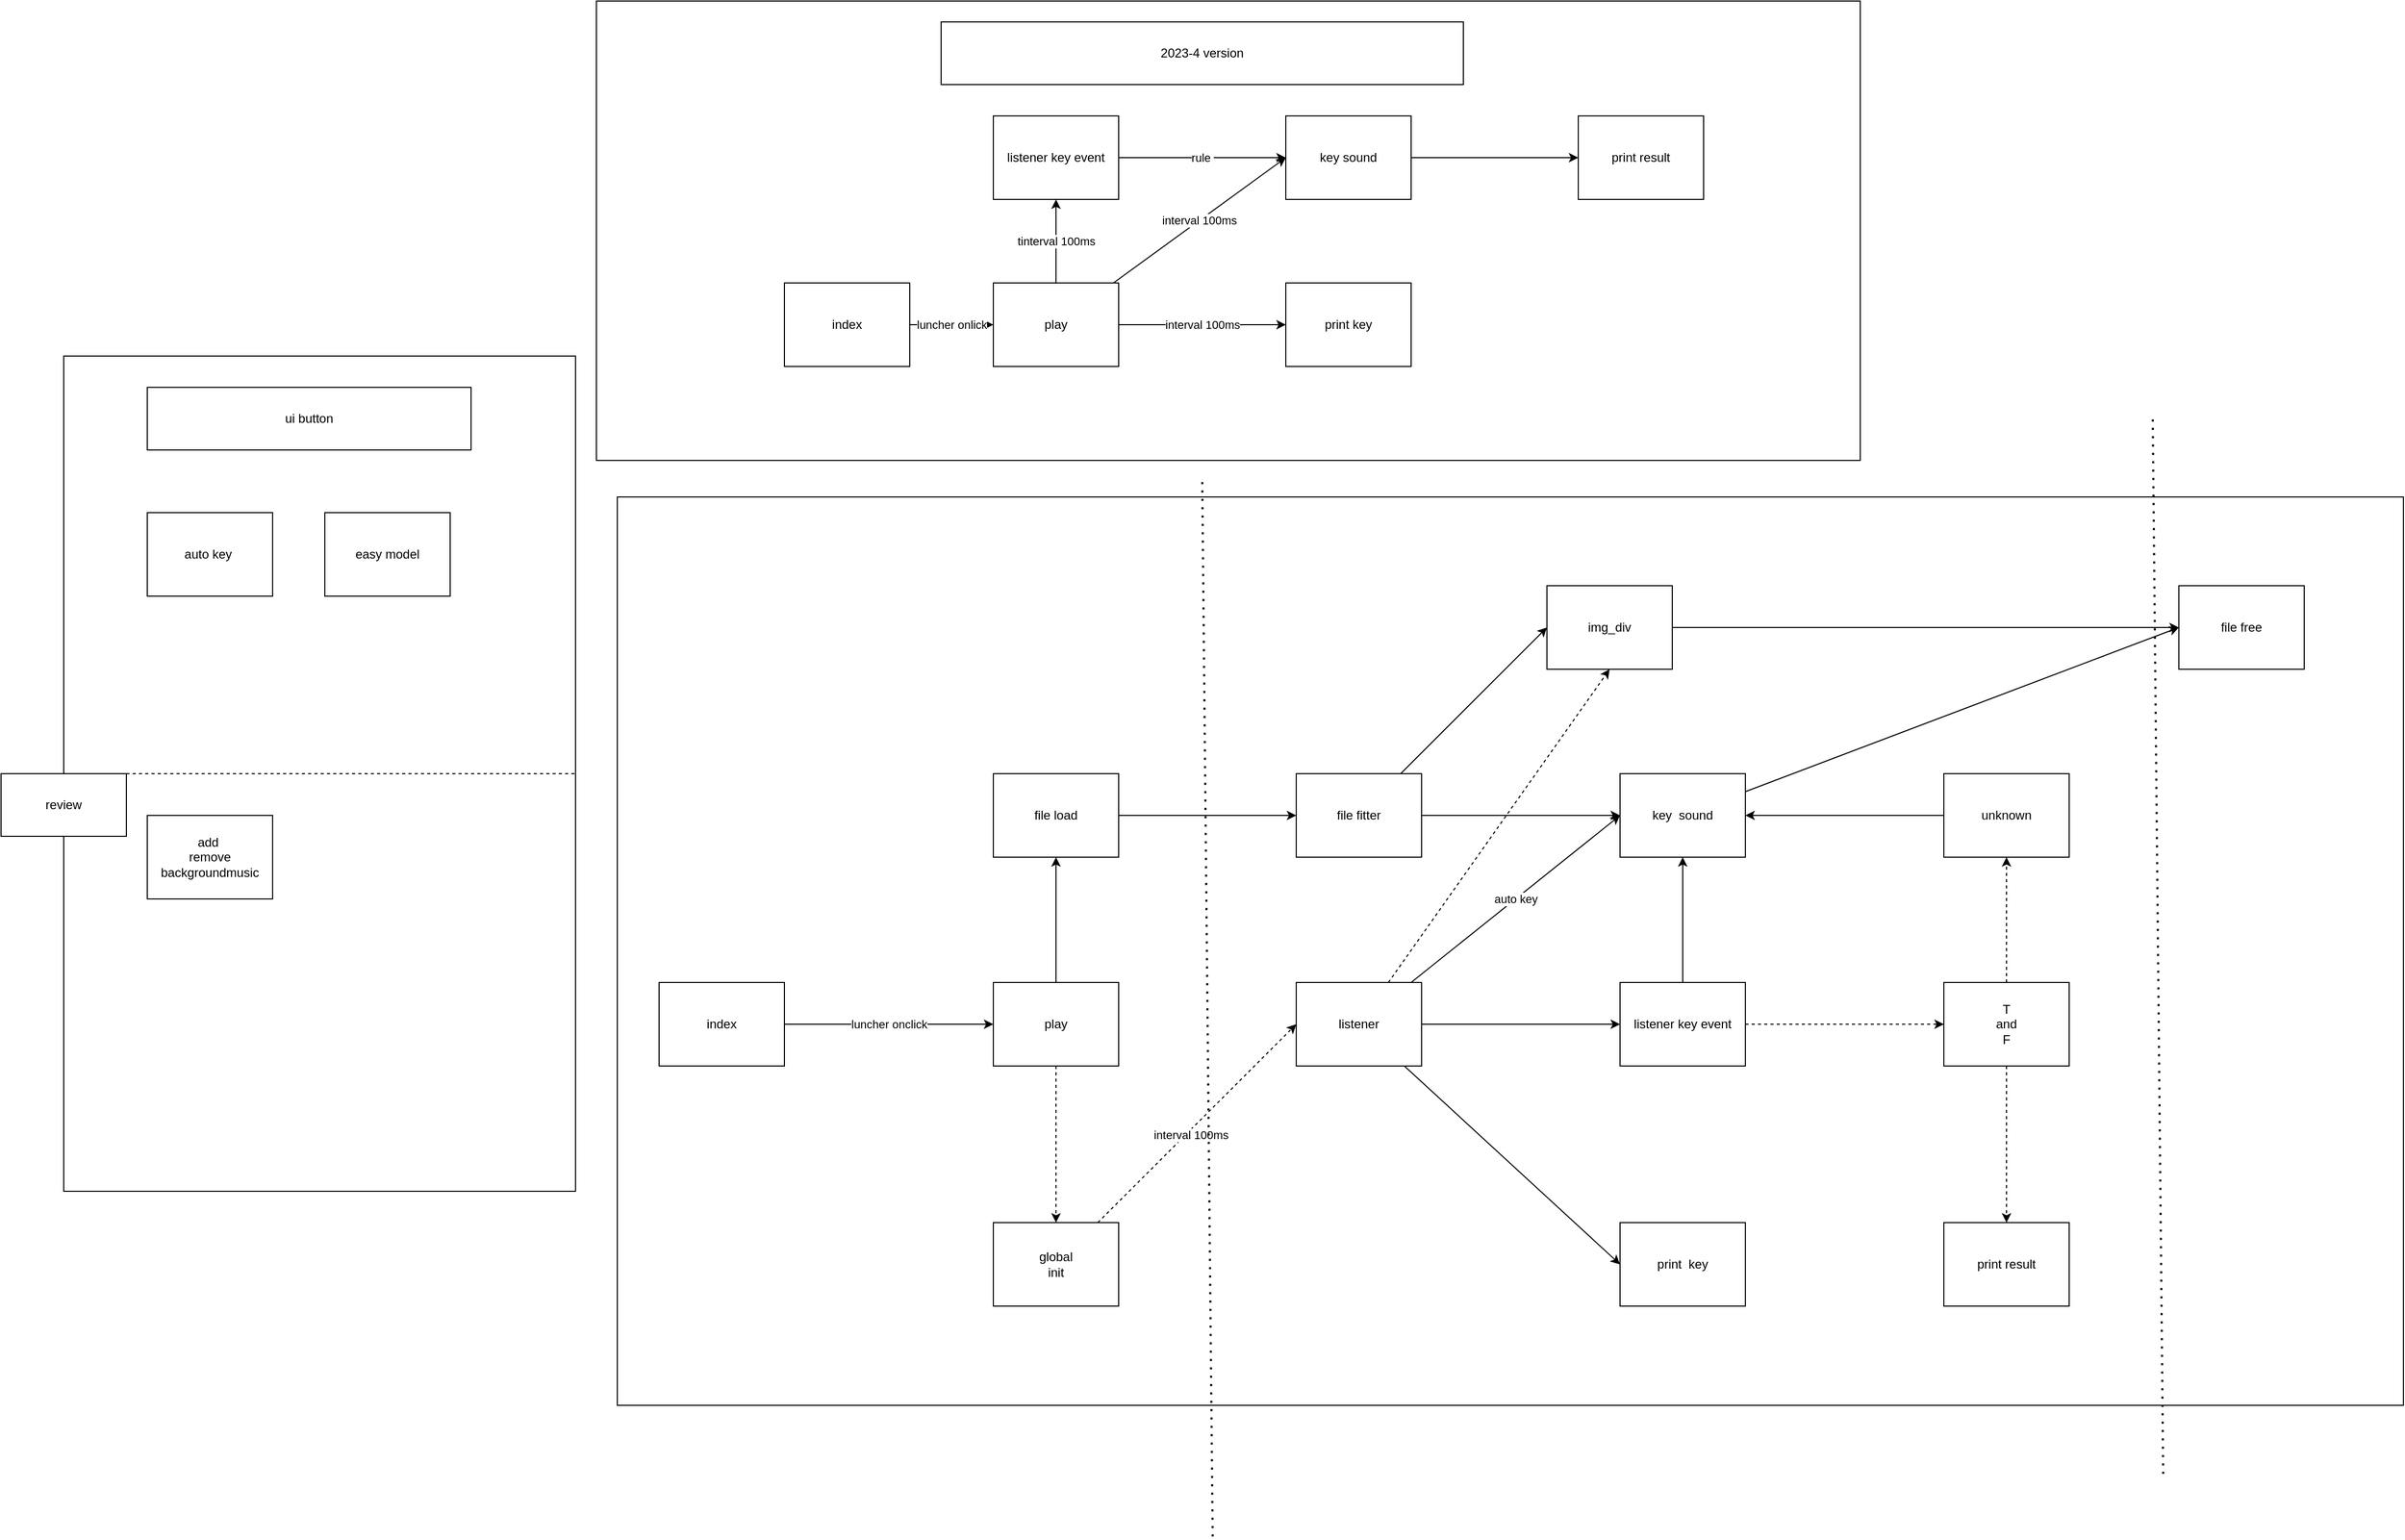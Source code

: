 <mxfile>
    <diagram id="EItSzx3JY4Jb_Roj2MiJ" name="Page-1">
        <mxGraphModel dx="3999" dy="1735" grid="1" gridSize="10" guides="1" tooltips="1" connect="1" arrows="1" fold="1" page="1" pageScale="1" pageWidth="850" pageHeight="1100" math="0" shadow="0">
            <root>
                <mxCell id="0"/>
                <mxCell id="1" parent="0"/>
                <mxCell id="18" value="" style="rounded=0;whiteSpace=wrap;html=1;" parent="1" vertex="1">
                    <mxGeometry x="-1920" y="205" width="1710" height="870" as="geometry"/>
                </mxCell>
                <mxCell id="19" value="" style="rounded=0;whiteSpace=wrap;html=1;" parent="1" vertex="1">
                    <mxGeometry x="-1940" y="-270" width="1210" height="440" as="geometry"/>
                </mxCell>
                <mxCell id="36" value="luncher onlick" style="edgeStyle=none;html=1;" parent="1" source="37" target="41" edge="1">
                    <mxGeometry relative="1" as="geometry"/>
                </mxCell>
                <mxCell id="37" value="index" style="rounded=0;whiteSpace=wrap;html=1;" parent="1" vertex="1">
                    <mxGeometry x="-1760" width="120" height="80" as="geometry"/>
                </mxCell>
                <mxCell id="38" value="interval 100ms" style="edgeStyle=none;html=1;" parent="1" source="41" target="44" edge="1">
                    <mxGeometry relative="1" as="geometry"/>
                </mxCell>
                <mxCell id="39" value="interval 100ms" style="edgeStyle=none;html=1;entryX=0;entryY=0.5;entryDx=0;entryDy=0;" parent="1" source="41" target="43" edge="1">
                    <mxGeometry relative="1" as="geometry"/>
                </mxCell>
                <mxCell id="40" value="tinterval 100ms" style="edgeStyle=none;html=1;entryX=0.5;entryY=1;entryDx=0;entryDy=0;" parent="1" source="41" target="47" edge="1">
                    <mxGeometry relative="1" as="geometry"/>
                </mxCell>
                <mxCell id="41" value="play" style="rounded=0;whiteSpace=wrap;html=1;" parent="1" vertex="1">
                    <mxGeometry x="-1560" width="120" height="80" as="geometry"/>
                </mxCell>
                <mxCell id="42" style="edgeStyle=none;html=1;entryX=0;entryY=0.5;entryDx=0;entryDy=0;" parent="1" source="43" target="45" edge="1">
                    <mxGeometry relative="1" as="geometry"/>
                </mxCell>
                <mxCell id="43" value="key sound" style="rounded=0;whiteSpace=wrap;html=1;" parent="1" vertex="1">
                    <mxGeometry x="-1280" y="-160" width="120" height="80" as="geometry"/>
                </mxCell>
                <mxCell id="44" value="print key" style="rounded=0;whiteSpace=wrap;html=1;" parent="1" vertex="1">
                    <mxGeometry x="-1280" width="120" height="80" as="geometry"/>
                </mxCell>
                <mxCell id="45" value="print result" style="rounded=0;whiteSpace=wrap;html=1;" parent="1" vertex="1">
                    <mxGeometry x="-1000" y="-160" width="120" height="80" as="geometry"/>
                </mxCell>
                <mxCell id="46" value="rule&amp;nbsp;" style="edgeStyle=none;html=1;" parent="1" source="47" target="43" edge="1">
                    <mxGeometry relative="1" as="geometry"/>
                </mxCell>
                <mxCell id="47" value="listener key event" style="rounded=0;whiteSpace=wrap;html=1;" parent="1" vertex="1">
                    <mxGeometry x="-1560" y="-160" width="120" height="80" as="geometry"/>
                </mxCell>
                <mxCell id="48" value="2023-4 version" style="rounded=0;whiteSpace=wrap;html=1;" parent="1" vertex="1">
                    <mxGeometry x="-1610" y="-250" width="500" height="60" as="geometry"/>
                </mxCell>
                <mxCell id="49" value="luncher onclick" style="edgeStyle=none;html=1;" parent="1" source="50" target="52" edge="1">
                    <mxGeometry relative="1" as="geometry"/>
                </mxCell>
                <mxCell id="50" value="index" style="rounded=0;whiteSpace=wrap;html=1;" parent="1" vertex="1">
                    <mxGeometry x="-1880" y="670" width="120" height="80" as="geometry"/>
                </mxCell>
                <mxCell id="51" style="edgeStyle=none;html=1;dashed=1;" parent="1" source="52" target="78" edge="1">
                    <mxGeometry relative="1" as="geometry"/>
                </mxCell>
                <mxCell id="85" style="edgeStyle=none;html=1;" parent="1" source="52" target="84" edge="1">
                    <mxGeometry relative="1" as="geometry"/>
                </mxCell>
                <mxCell id="52" value="play" style="rounded=0;whiteSpace=wrap;html=1;" parent="1" vertex="1">
                    <mxGeometry x="-1560" y="670" width="120" height="80" as="geometry"/>
                </mxCell>
                <mxCell id="53" style="edgeStyle=none;html=1;entryX=0;entryY=0.5;entryDx=0;entryDy=0;" parent="1" source="57" target="60" edge="1">
                    <mxGeometry relative="1" as="geometry"/>
                </mxCell>
                <mxCell id="54" style="edgeStyle=none;html=1;entryX=0;entryY=0.5;entryDx=0;entryDy=0;" parent="1" source="57" target="63" edge="1">
                    <mxGeometry relative="1" as="geometry"/>
                </mxCell>
                <mxCell id="55" style="edgeStyle=none;html=1;dashed=1;entryX=0.5;entryY=1;entryDx=0;entryDy=0;" parent="1" source="57" target="71" edge="1">
                    <mxGeometry relative="1" as="geometry">
                        <mxPoint x="-1000" y="380" as="targetPoint"/>
                    </mxGeometry>
                </mxCell>
                <mxCell id="56" value="auto key" style="edgeStyle=none;html=1;entryX=0;entryY=0.5;entryDx=0;entryDy=0;" parent="1" source="57" target="61" edge="1">
                    <mxGeometry relative="1" as="geometry"/>
                </mxCell>
                <mxCell id="57" value="listener" style="rounded=0;whiteSpace=wrap;html=1;" parent="1" vertex="1">
                    <mxGeometry x="-1270" y="670" width="120" height="80" as="geometry"/>
                </mxCell>
                <mxCell id="58" style="edgeStyle=none;html=1;entryX=0.5;entryY=1;entryDx=0;entryDy=0;" parent="1" source="60" target="61" edge="1">
                    <mxGeometry relative="1" as="geometry">
                        <mxPoint x="-900" y="600" as="targetPoint"/>
                    </mxGeometry>
                </mxCell>
                <mxCell id="59" style="edgeStyle=none;html=1;entryX=0;entryY=0.5;entryDx=0;entryDy=0;dashed=1;" parent="1" source="60" target="74" edge="1">
                    <mxGeometry relative="1" as="geometry"/>
                </mxCell>
                <mxCell id="60" value="listener key event" style="rounded=0;whiteSpace=wrap;html=1;" parent="1" vertex="1">
                    <mxGeometry x="-960" y="670" width="120" height="80" as="geometry"/>
                </mxCell>
                <mxCell id="88" style="edgeStyle=none;html=1;entryX=0;entryY=0.5;entryDx=0;entryDy=0;" parent="1" source="61" target="87" edge="1">
                    <mxGeometry relative="1" as="geometry"/>
                </mxCell>
                <mxCell id="61" value="key&amp;nbsp; sound" style="rounded=0;whiteSpace=wrap;html=1;" parent="1" vertex="1">
                    <mxGeometry x="-960" y="470" width="120" height="80" as="geometry"/>
                </mxCell>
                <mxCell id="62" value="print result" style="rounded=0;whiteSpace=wrap;html=1;" parent="1" vertex="1">
                    <mxGeometry x="-650" y="900" width="120" height="80" as="geometry"/>
                </mxCell>
                <mxCell id="63" value="print&amp;nbsp; key" style="rounded=0;whiteSpace=wrap;html=1;" parent="1" vertex="1">
                    <mxGeometry x="-960" y="900" width="120" height="80" as="geometry"/>
                </mxCell>
                <mxCell id="65" value="" style="rounded=0;whiteSpace=wrap;html=1;" parent="1" vertex="1">
                    <mxGeometry x="-2450" y="70" width="490" height="800" as="geometry"/>
                </mxCell>
                <mxCell id="66" value="ui button" style="rounded=0;whiteSpace=wrap;html=1;" parent="1" vertex="1">
                    <mxGeometry x="-2370" y="100" width="310" height="60" as="geometry"/>
                </mxCell>
                <mxCell id="67" value="auto key&amp;nbsp;" style="rounded=0;whiteSpace=wrap;html=1;" parent="1" vertex="1">
                    <mxGeometry x="-2370" y="220" width="120" height="80" as="geometry"/>
                </mxCell>
                <mxCell id="68" value="easy model" style="rounded=0;whiteSpace=wrap;html=1;" parent="1" vertex="1">
                    <mxGeometry x="-2200" y="220" width="120" height="80" as="geometry"/>
                </mxCell>
                <mxCell id="69" value="add&amp;nbsp;&lt;br&gt;remove backgroundmusic" style="rounded=0;whiteSpace=wrap;html=1;" parent="1" vertex="1">
                    <mxGeometry x="-2370" y="510" width="120" height="80" as="geometry"/>
                </mxCell>
                <mxCell id="70" value="" style="endArrow=none;dashed=1;html=1;exitX=0;exitY=0.5;exitDx=0;exitDy=0;entryX=1;entryY=0.5;entryDx=0;entryDy=0;" parent="1" source="65" target="65" edge="1">
                    <mxGeometry width="50" height="50" relative="1" as="geometry">
                        <mxPoint x="-1930" y="420" as="sourcePoint"/>
                        <mxPoint x="-1880" y="370" as="targetPoint"/>
                    </mxGeometry>
                </mxCell>
                <mxCell id="101" style="edgeStyle=none;html=1;" parent="1" source="71" target="87" edge="1">
                    <mxGeometry relative="1" as="geometry"/>
                </mxCell>
                <mxCell id="71" value="img_div" style="rounded=0;whiteSpace=wrap;html=1;" parent="1" vertex="1">
                    <mxGeometry x="-1030" y="290" width="120" height="80" as="geometry"/>
                </mxCell>
                <mxCell id="72" style="edgeStyle=none;html=1;entryX=0.5;entryY=1;entryDx=0;entryDy=0;dashed=1;" parent="1" source="74" target="75" edge="1">
                    <mxGeometry relative="1" as="geometry"/>
                </mxCell>
                <mxCell id="73" style="edgeStyle=none;html=1;dashed=1;" parent="1" source="74" target="62" edge="1">
                    <mxGeometry relative="1" as="geometry"/>
                </mxCell>
                <mxCell id="74" value="T&lt;br&gt;and&lt;br&gt;F" style="rounded=0;whiteSpace=wrap;html=1;" parent="1" vertex="1">
                    <mxGeometry x="-650" y="670" width="120" height="80" as="geometry"/>
                </mxCell>
                <mxCell id="93" style="edgeStyle=none;html=1;" parent="1" source="75" target="61" edge="1">
                    <mxGeometry relative="1" as="geometry"/>
                </mxCell>
                <mxCell id="75" value="unknown" style="rounded=0;whiteSpace=wrap;html=1;" parent="1" vertex="1">
                    <mxGeometry x="-650" y="470" width="120" height="80" as="geometry"/>
                </mxCell>
                <mxCell id="76" style="edgeStyle=none;html=1;entryX=0;entryY=0.5;entryDx=0;entryDy=0;dashed=1;" parent="1" source="78" target="57" edge="1">
                    <mxGeometry relative="1" as="geometry"/>
                </mxCell>
                <mxCell id="77" value="interval 100ms" style="edgeLabel;html=1;align=center;verticalAlign=middle;resizable=0;points=[];" parent="76" vertex="1" connectable="0">
                    <mxGeometry x="-0.091" y="-3" relative="1" as="geometry">
                        <mxPoint as="offset"/>
                    </mxGeometry>
                </mxCell>
                <mxCell id="78" value="global&lt;br&gt;init" style="rounded=0;whiteSpace=wrap;html=1;" parent="1" vertex="1">
                    <mxGeometry x="-1560" y="900" width="120" height="80" as="geometry"/>
                </mxCell>
                <mxCell id="79" value="review" style="rounded=0;whiteSpace=wrap;html=1;" parent="1" vertex="1">
                    <mxGeometry x="-2510" y="470" width="120" height="60" as="geometry"/>
                </mxCell>
                <mxCell id="91" style="edgeStyle=none;html=1;" parent="1" source="84" target="89" edge="1">
                    <mxGeometry relative="1" as="geometry"/>
                </mxCell>
                <mxCell id="84" value="file load" style="rounded=0;whiteSpace=wrap;html=1;" parent="1" vertex="1">
                    <mxGeometry x="-1560" y="470" width="120" height="80" as="geometry"/>
                </mxCell>
                <mxCell id="87" value="file free" style="rounded=0;whiteSpace=wrap;html=1;" parent="1" vertex="1">
                    <mxGeometry x="-425" y="290" width="120" height="80" as="geometry"/>
                </mxCell>
                <mxCell id="92" style="edgeStyle=none;html=1;" parent="1" source="89" target="61" edge="1">
                    <mxGeometry relative="1" as="geometry"/>
                </mxCell>
                <mxCell id="100" style="edgeStyle=none;html=1;entryX=0;entryY=0.5;entryDx=0;entryDy=0;" parent="1" source="89" target="71" edge="1">
                    <mxGeometry relative="1" as="geometry"/>
                </mxCell>
                <mxCell id="89" value="file fitter" style="rounded=0;whiteSpace=wrap;html=1;" parent="1" vertex="1">
                    <mxGeometry x="-1270" y="470" width="120" height="80" as="geometry"/>
                </mxCell>
                <mxCell id="95" value="" style="endArrow=none;dashed=1;html=1;dashPattern=1 3;strokeWidth=2;" parent="1" edge="1">
                    <mxGeometry width="50" height="50" relative="1" as="geometry">
                        <mxPoint x="-440" y="1140.667" as="sourcePoint"/>
                        <mxPoint x="-450" y="130" as="targetPoint"/>
                    </mxGeometry>
                </mxCell>
                <mxCell id="96" value="" style="endArrow=none;dashed=1;html=1;dashPattern=1 3;strokeWidth=2;" parent="1" edge="1">
                    <mxGeometry width="50" height="50" relative="1" as="geometry">
                        <mxPoint x="-1350" y="1200.667" as="sourcePoint"/>
                        <mxPoint x="-1360" y="190" as="targetPoint"/>
                    </mxGeometry>
                </mxCell>
            </root>
        </mxGraphModel>
    </diagram>
</mxfile>
